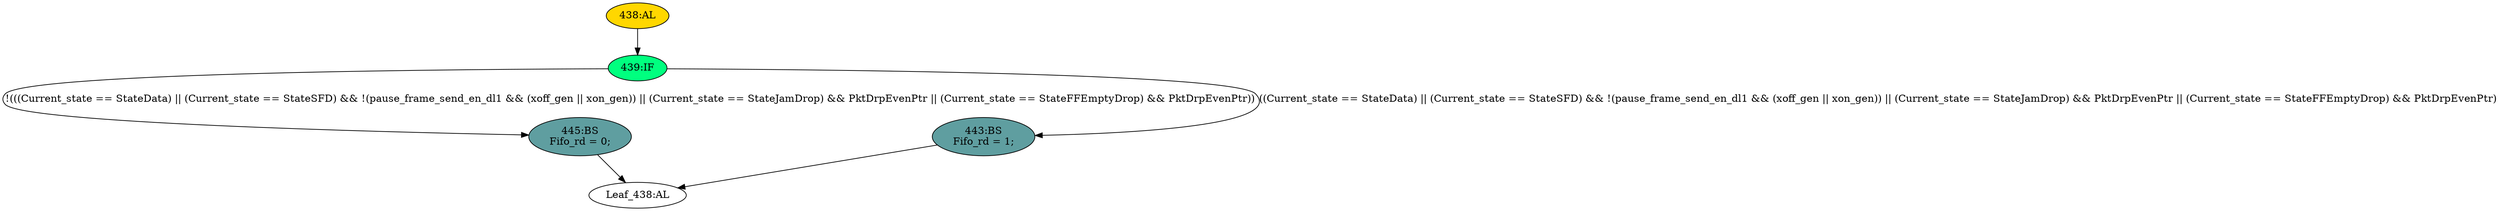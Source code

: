 strict digraph "" {
	node [label="\N"];
	"438:AL"	 [ast="<pyverilog.vparser.ast.Always object at 0x7f104a572850>",
		clk_sens=False,
		fillcolor=gold,
		label="438:AL",
		sens="[]",
		statements="[]",
		style=filled,
		typ=Always,
		use_var="['StateSFD', 'pause_frame_send_en_dl1', 'PktDrpEvenPtr', 'Current_state', 'xon_gen', 'xoff_gen', 'StateFFEmptyDrop', 'StateJamDrop', '\
StateData']"];
	"439:IF"	 [ast="<pyverilog.vparser.ast.IfStatement object at 0x7f104a572910>",
		fillcolor=springgreen,
		label="439:IF",
		statements="[]",
		style=filled,
		typ=IfStatement];
	"438:AL" -> "439:IF"	 [cond="[]",
		lineno=None];
	"445:BS"	 [ast="<pyverilog.vparser.ast.BlockingSubstitution object at 0x7f104a572950>",
		fillcolor=cadetblue,
		label="445:BS
Fifo_rd = 0;",
		statements="[<pyverilog.vparser.ast.BlockingSubstitution object at 0x7f104a572950>]",
		style=filled,
		typ=BlockingSubstitution];
	"439:IF" -> "445:BS"	 [cond="['Current_state', 'StateData', 'Current_state', 'StateSFD', 'pause_frame_send_en_dl1', 'xoff_gen', 'xon_gen', 'Current_state', '\
StateJamDrop', 'PktDrpEvenPtr', 'Current_state', 'StateFFEmptyDrop', 'PktDrpEvenPtr']",
		label="!(((Current_state == StateData) || (Current_state == StateSFD) && !(pause_frame_send_en_dl1 && (xoff_gen || xon_gen)) || (Current_\
state == StateJamDrop) && PktDrpEvenPtr || (Current_state == StateFFEmptyDrop) && PktDrpEvenPtr))",
		lineno=439];
	"443:BS"	 [ast="<pyverilog.vparser.ast.BlockingSubstitution object at 0x7f104a572ad0>",
		fillcolor=cadetblue,
		label="443:BS
Fifo_rd = 1;",
		statements="[<pyverilog.vparser.ast.BlockingSubstitution object at 0x7f104a572ad0>]",
		style=filled,
		typ=BlockingSubstitution];
	"439:IF" -> "443:BS"	 [cond="['Current_state', 'StateData', 'Current_state', 'StateSFD', 'pause_frame_send_en_dl1', 'xoff_gen', 'xon_gen', 'Current_state', '\
StateJamDrop', 'PktDrpEvenPtr', 'Current_state', 'StateFFEmptyDrop', 'PktDrpEvenPtr']",
		label="((Current_state == StateData) || (Current_state == StateSFD) && !(pause_frame_send_en_dl1 && (xoff_gen || xon_gen)) || (Current_\
state == StateJamDrop) && PktDrpEvenPtr || (Current_state == StateFFEmptyDrop) && PktDrpEvenPtr)",
		lineno=439];
	"Leaf_438:AL"	 [def_var="['Fifo_rd']",
		label="Leaf_438:AL"];
	"445:BS" -> "Leaf_438:AL"	 [cond="[]",
		lineno=None];
	"443:BS" -> "Leaf_438:AL"	 [cond="[]",
		lineno=None];
}
